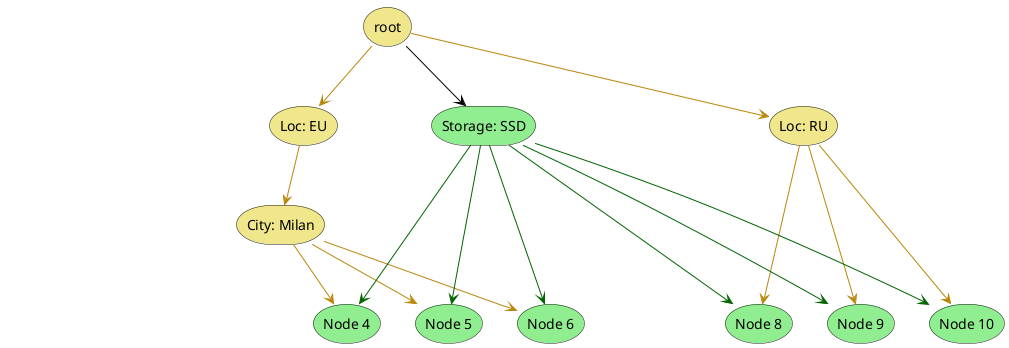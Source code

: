 @startuml

skinparam monochrome false
skinparam shadowing false
skinparam ParticipantPadding 95
'title Message Style - Sequence Diagram


storage root  #darkgoldenrod
storage "Loc: RU" as RU #khaki
storage "Loc: EU" as EU #khaki
storage "Loc: US" as US  #white

' storage "Store: HDD" as HDD 
storage "Storage: SSD" as SSD  #lightgreen

storage "City: Milan" as City  #khaki

storage root  #khaki

storage "Node 1" as N1 #white
storage "Node 2" as N2  #white
storage "Node 3" as N3  #khaki
storage "Node 4" as N4  #lightgreen
storage "Node 5" as N5  #lightgreen
storage "Node 6" as N6  #lightgreen
storage "Node 7" as N7  #khaki
storage "Node 8" as N8  #lightgreen
storage "Node 9" as N9 #lightgreen
storage "Node 10" as N10  #lightgreen

root -down-> RU  #darkgoldenrod
root -down-> EU #darkgoldenrod
root -down-> US  #black

' root -down-> HDD
root -down-> SSD #black



hide US
hide N1
hide N2
hide N3
hide N7

EU -down-> City #darkgoldenrod

City -down-> N3 #darkgoldenrod
City -down-> N4 #darkgoldenrod
City -down-> N5 #darkgoldenrod
City -down-> N6 #darkgoldenrod

RU --down-> N7 #darkgoldenrod
RU --down-> N8 #darkgoldenrod
RU --down-> N9 #darkgoldenrod
RU --down-> N10 #darkgoldenrod


US --down-> N1 #black
US --down-> N2 #black


' HDD --down-> N1
' HDD --down-> N3
' HDD --down-> N5
' HDD --down-> N7
' HDD --down-> N9
SSD --down-> N2 #black
SSD --down-> N4 #darkgreen
SSD --down-> N5 #darkgreen
SSD --down-> N6 #darkgreen
SSD --down-> N8 #darkgreen
SSD --down-> N9 #darkgreen
SSD --down-> N10 #darkgreen

N1 -[hidden]right-> N2
N2 -[hidden]right-> N3
N3 -[hidden]right-> N4
N4 -[hidden]right-> N5
N5 -[hidden]right-> N6
N6 -[hidden]right-> N7
N7 -[hidden]right-> N8
N8 -[hidden]right-> N9
N9 -[hidden]right-> N10


' SSD -[hidden]right-> HDD


@enduml
